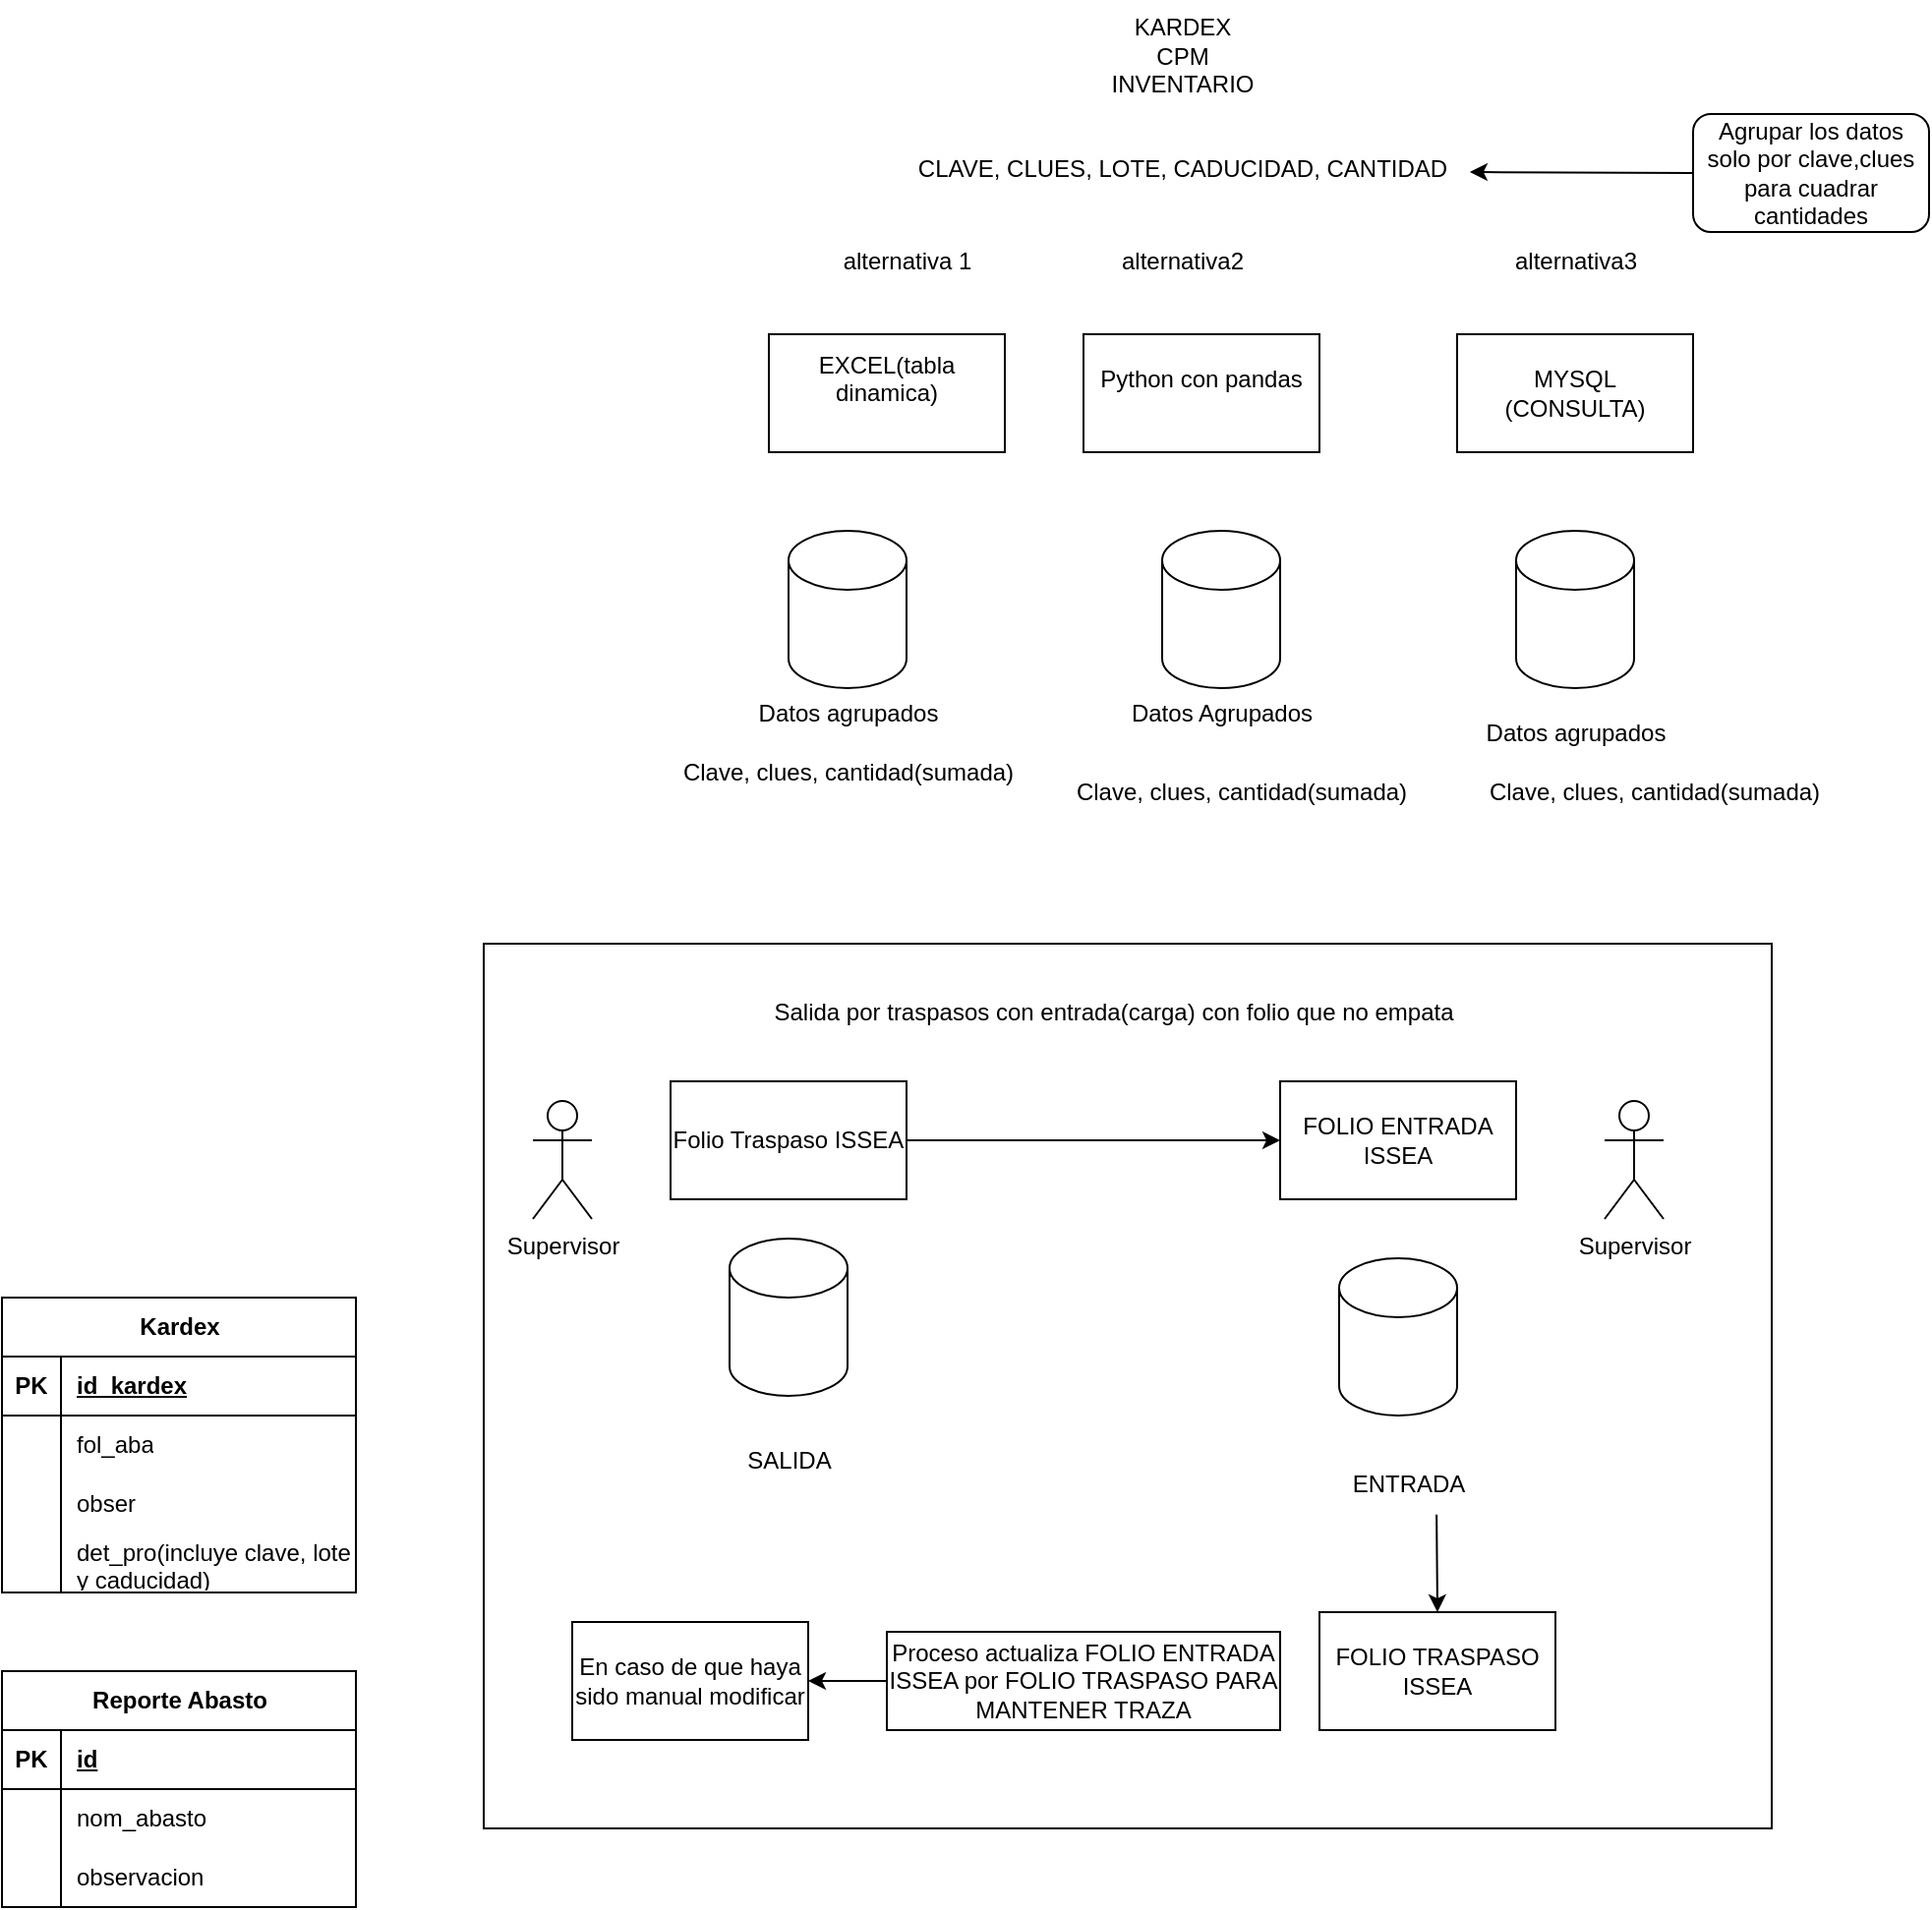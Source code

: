 <mxfile version="26.1.1">
  <diagram name="Página-1" id="k7U1tm6xe3xZ00xfb6se">
    <mxGraphModel dx="2183" dy="1720" grid="1" gridSize="10" guides="1" tooltips="1" connect="1" arrows="1" fold="1" page="1" pageScale="1" pageWidth="827" pageHeight="1169" math="0" shadow="0">
      <root>
        <mxCell id="0" />
        <mxCell id="1" parent="0" />
        <mxCell id="RpuAzim3Sx4dqrJFKpes-33" value="" style="rounded=0;whiteSpace=wrap;html=1;" vertex="1" parent="1">
          <mxGeometry x="-5" y="470" width="655" height="450" as="geometry" />
        </mxCell>
        <mxCell id="RpuAzim3Sx4dqrJFKpes-1" value="EXCEL(tabla dinamica)&lt;div&gt;&lt;br&gt;&lt;/div&gt;" style="rounded=0;whiteSpace=wrap;html=1;" vertex="1" parent="1">
          <mxGeometry x="140" y="160" width="120" height="60" as="geometry" />
        </mxCell>
        <mxCell id="RpuAzim3Sx4dqrJFKpes-2" value="" style="shape=cylinder3;whiteSpace=wrap;html=1;boundedLbl=1;backgroundOutline=1;size=15;" vertex="1" parent="1">
          <mxGeometry x="150" y="260" width="60" height="80" as="geometry" />
        </mxCell>
        <mxCell id="RpuAzim3Sx4dqrJFKpes-3" value="Python con pandas&lt;div&gt;&lt;br&gt;&lt;/div&gt;" style="rounded=0;whiteSpace=wrap;html=1;" vertex="1" parent="1">
          <mxGeometry x="300" y="160" width="120" height="60" as="geometry" />
        </mxCell>
        <mxCell id="RpuAzim3Sx4dqrJFKpes-4" value="" style="shape=cylinder3;whiteSpace=wrap;html=1;boundedLbl=1;backgroundOutline=1;size=15;" vertex="1" parent="1">
          <mxGeometry x="340" y="260" width="60" height="80" as="geometry" />
        </mxCell>
        <mxCell id="RpuAzim3Sx4dqrJFKpes-5" value="MYSQL&lt;div&gt;(CONSULTA)&lt;/div&gt;" style="rounded=0;whiteSpace=wrap;html=1;" vertex="1" parent="1">
          <mxGeometry x="490" y="160" width="120" height="60" as="geometry" />
        </mxCell>
        <mxCell id="RpuAzim3Sx4dqrJFKpes-8" value="" style="shape=cylinder3;whiteSpace=wrap;html=1;boundedLbl=1;backgroundOutline=1;size=15;" vertex="1" parent="1">
          <mxGeometry x="520" y="260" width="60" height="80" as="geometry" />
        </mxCell>
        <mxCell id="RpuAzim3Sx4dqrJFKpes-9" value="KARDEX&lt;div&gt;CPM&lt;/div&gt;&lt;div&gt;INVENTARIO&lt;/div&gt;&lt;div&gt;&lt;br&gt;&lt;/div&gt;&lt;div&gt;&lt;br&gt;&lt;/div&gt;&lt;div&gt;CLAVE, CLUES, LOTE, CADUCIDAD, CANTIDAD&lt;/div&gt;" style="text;html=1;align=center;verticalAlign=middle;resizable=0;points=[];autosize=1;strokeColor=none;fillColor=none;" vertex="1" parent="1">
          <mxGeometry x="205" y="-10" width="290" height="100" as="geometry" />
        </mxCell>
        <mxCell id="RpuAzim3Sx4dqrJFKpes-10" value="alternativa 1" style="text;html=1;align=center;verticalAlign=middle;resizable=0;points=[];autosize=1;strokeColor=none;fillColor=none;" vertex="1" parent="1">
          <mxGeometry x="165" y="108" width="90" height="30" as="geometry" />
        </mxCell>
        <mxCell id="RpuAzim3Sx4dqrJFKpes-11" value="alternativa2" style="text;html=1;align=center;verticalAlign=middle;resizable=0;points=[];autosize=1;strokeColor=none;fillColor=none;" vertex="1" parent="1">
          <mxGeometry x="305" y="108" width="90" height="30" as="geometry" />
        </mxCell>
        <mxCell id="RpuAzim3Sx4dqrJFKpes-12" value="alternativa3" style="text;html=1;align=center;verticalAlign=middle;resizable=0;points=[];autosize=1;strokeColor=none;fillColor=none;" vertex="1" parent="1">
          <mxGeometry x="505" y="108" width="90" height="30" as="geometry" />
        </mxCell>
        <mxCell id="RpuAzim3Sx4dqrJFKpes-13" value="Agrupar los datos solo por clave,clues para cuadrar cantidades" style="rounded=1;whiteSpace=wrap;html=1;" vertex="1" parent="1">
          <mxGeometry x="610" y="48" width="120" height="60" as="geometry" />
        </mxCell>
        <mxCell id="RpuAzim3Sx4dqrJFKpes-14" value="" style="endArrow=classic;html=1;rounded=0;entryX=1.005;entryY=0.875;entryDx=0;entryDy=0;entryPerimeter=0;exitX=0;exitY=0.5;exitDx=0;exitDy=0;" edge="1" parent="1" source="RpuAzim3Sx4dqrJFKpes-13" target="RpuAzim3Sx4dqrJFKpes-9">
          <mxGeometry width="50" height="50" relative="1" as="geometry">
            <mxPoint x="430" y="140" as="sourcePoint" />
            <mxPoint x="480" y="90" as="targetPoint" />
          </mxGeometry>
        </mxCell>
        <mxCell id="RpuAzim3Sx4dqrJFKpes-15" value="Datos agrupados" style="text;html=1;align=center;verticalAlign=middle;resizable=0;points=[];autosize=1;strokeColor=none;fillColor=none;" vertex="1" parent="1">
          <mxGeometry x="125" y="338" width="110" height="30" as="geometry" />
        </mxCell>
        <mxCell id="RpuAzim3Sx4dqrJFKpes-16" value="Datos Agrupados" style="text;html=1;align=center;verticalAlign=middle;resizable=0;points=[];autosize=1;strokeColor=none;fillColor=none;" vertex="1" parent="1">
          <mxGeometry x="310" y="338" width="120" height="30" as="geometry" />
        </mxCell>
        <mxCell id="RpuAzim3Sx4dqrJFKpes-17" value="Datos agrupados" style="text;html=1;align=center;verticalAlign=middle;resizable=0;points=[];autosize=1;strokeColor=none;fillColor=none;" vertex="1" parent="1">
          <mxGeometry x="495" y="348" width="110" height="30" as="geometry" />
        </mxCell>
        <mxCell id="RpuAzim3Sx4dqrJFKpes-20" value="Clave, clues, cantidad(sumada)" style="text;html=1;align=center;verticalAlign=middle;resizable=0;points=[];autosize=1;strokeColor=none;fillColor=none;" vertex="1" parent="1">
          <mxGeometry x="85" y="368" width="190" height="30" as="geometry" />
        </mxCell>
        <mxCell id="RpuAzim3Sx4dqrJFKpes-21" value="Clave, clues, cantidad(sumada)" style="text;html=1;align=center;verticalAlign=middle;resizable=0;points=[];autosize=1;strokeColor=none;fillColor=none;" vertex="1" parent="1">
          <mxGeometry x="495" y="378" width="190" height="30" as="geometry" />
        </mxCell>
        <mxCell id="RpuAzim3Sx4dqrJFKpes-22" value="Clave, clues, cantidad(sumada)" style="text;html=1;align=center;verticalAlign=middle;resizable=0;points=[];autosize=1;strokeColor=none;fillColor=none;" vertex="1" parent="1">
          <mxGeometry x="285" y="378" width="190" height="30" as="geometry" />
        </mxCell>
        <mxCell id="RpuAzim3Sx4dqrJFKpes-31" style="edgeStyle=orthogonalEdgeStyle;rounded=0;orthogonalLoop=1;jettySize=auto;html=1;exitX=1;exitY=0.5;exitDx=0;exitDy=0;" edge="1" parent="1" source="RpuAzim3Sx4dqrJFKpes-23" target="RpuAzim3Sx4dqrJFKpes-27">
          <mxGeometry relative="1" as="geometry" />
        </mxCell>
        <mxCell id="RpuAzim3Sx4dqrJFKpes-23" value="Folio Traspaso ISSEA" style="rounded=0;whiteSpace=wrap;html=1;" vertex="1" parent="1">
          <mxGeometry x="90" y="540" width="120" height="60" as="geometry" />
        </mxCell>
        <mxCell id="RpuAzim3Sx4dqrJFKpes-24" value="" style="shape=cylinder3;whiteSpace=wrap;html=1;boundedLbl=1;backgroundOutline=1;size=15;" vertex="1" parent="1">
          <mxGeometry x="120" y="620" width="60" height="80" as="geometry" />
        </mxCell>
        <mxCell id="RpuAzim3Sx4dqrJFKpes-25" value="SALIDA" style="text;html=1;align=center;verticalAlign=middle;resizable=0;points=[];autosize=1;strokeColor=none;fillColor=none;" vertex="1" parent="1">
          <mxGeometry x="115" y="718" width="70" height="30" as="geometry" />
        </mxCell>
        <mxCell id="RpuAzim3Sx4dqrJFKpes-26" value="Salida por traspasos con entrada(carga) con folio que no empata" style="text;html=1;align=center;verticalAlign=middle;resizable=0;points=[];autosize=1;strokeColor=none;fillColor=none;" vertex="1" parent="1">
          <mxGeometry x="130" y="490" width="370" height="30" as="geometry" />
        </mxCell>
        <mxCell id="RpuAzim3Sx4dqrJFKpes-27" value="FOLIO ENTRADA ISSEA" style="rounded=0;whiteSpace=wrap;html=1;" vertex="1" parent="1">
          <mxGeometry x="400" y="540" width="120" height="60" as="geometry" />
        </mxCell>
        <mxCell id="RpuAzim3Sx4dqrJFKpes-28" value="" style="shape=cylinder3;whiteSpace=wrap;html=1;boundedLbl=1;backgroundOutline=1;size=15;" vertex="1" parent="1">
          <mxGeometry x="430" y="630" width="60" height="80" as="geometry" />
        </mxCell>
        <mxCell id="RpuAzim3Sx4dqrJFKpes-29" value="ENTRADA" style="text;html=1;align=center;verticalAlign=middle;resizable=0;points=[];autosize=1;strokeColor=none;fillColor=none;" vertex="1" parent="1">
          <mxGeometry x="425" y="730" width="80" height="30" as="geometry" />
        </mxCell>
        <mxCell id="RpuAzim3Sx4dqrJFKpes-30" value="Supervisor" style="shape=umlActor;verticalLabelPosition=bottom;verticalAlign=top;html=1;outlineConnect=0;" vertex="1" parent="1">
          <mxGeometry x="20" y="550" width="30" height="60" as="geometry" />
        </mxCell>
        <mxCell id="RpuAzim3Sx4dqrJFKpes-32" value="Supervisor" style="shape=umlActor;verticalLabelPosition=bottom;verticalAlign=top;html=1;outlineConnect=0;" vertex="1" parent="1">
          <mxGeometry x="565" y="550" width="30" height="60" as="geometry" />
        </mxCell>
        <mxCell id="RpuAzim3Sx4dqrJFKpes-38" value="" style="edgeStyle=orthogonalEdgeStyle;rounded=0;orthogonalLoop=1;jettySize=auto;html=1;" edge="1" parent="1" source="RpuAzim3Sx4dqrJFKpes-34" target="RpuAzim3Sx4dqrJFKpes-37">
          <mxGeometry relative="1" as="geometry" />
        </mxCell>
        <mxCell id="RpuAzim3Sx4dqrJFKpes-34" value="Proceso actualiza FOLIO ENTRADA ISSEA por FOLIO TRASPASO PARA MANTENER TRAZA" style="rounded=0;whiteSpace=wrap;html=1;" vertex="1" parent="1">
          <mxGeometry x="200" y="820" width="200" height="50" as="geometry" />
        </mxCell>
        <mxCell id="RpuAzim3Sx4dqrJFKpes-35" value="FOLIO TRASPASO ISSEA" style="rounded=0;whiteSpace=wrap;html=1;" vertex="1" parent="1">
          <mxGeometry x="420" y="810" width="120" height="60" as="geometry" />
        </mxCell>
        <mxCell id="RpuAzim3Sx4dqrJFKpes-36" value="" style="endArrow=classic;html=1;rounded=0;entryX=0.5;entryY=0;entryDx=0;entryDy=0;exitX=0.682;exitY=1.014;exitDx=0;exitDy=0;exitPerimeter=0;" edge="1" parent="1" source="RpuAzim3Sx4dqrJFKpes-29" target="RpuAzim3Sx4dqrJFKpes-35">
          <mxGeometry width="50" height="50" relative="1" as="geometry">
            <mxPoint x="390" y="820" as="sourcePoint" />
            <mxPoint x="440" y="770" as="targetPoint" />
          </mxGeometry>
        </mxCell>
        <mxCell id="RpuAzim3Sx4dqrJFKpes-37" value="En caso de que haya sido manual modificar" style="whiteSpace=wrap;html=1;rounded=0;" vertex="1" parent="1">
          <mxGeometry x="40" y="815" width="120" height="60" as="geometry" />
        </mxCell>
        <mxCell id="RpuAzim3Sx4dqrJFKpes-40" value="Kardex" style="shape=table;startSize=30;container=1;collapsible=1;childLayout=tableLayout;fixedRows=1;rowLines=0;fontStyle=1;align=center;resizeLast=1;html=1;" vertex="1" parent="1">
          <mxGeometry x="-250" y="650" width="180" height="150" as="geometry" />
        </mxCell>
        <mxCell id="RpuAzim3Sx4dqrJFKpes-41" value="" style="shape=tableRow;horizontal=0;startSize=0;swimlaneHead=0;swimlaneBody=0;fillColor=none;collapsible=0;dropTarget=0;points=[[0,0.5],[1,0.5]];portConstraint=eastwest;top=0;left=0;right=0;bottom=1;" vertex="1" parent="RpuAzim3Sx4dqrJFKpes-40">
          <mxGeometry y="30" width="180" height="30" as="geometry" />
        </mxCell>
        <mxCell id="RpuAzim3Sx4dqrJFKpes-42" value="PK" style="shape=partialRectangle;connectable=0;fillColor=none;top=0;left=0;bottom=0;right=0;fontStyle=1;overflow=hidden;whiteSpace=wrap;html=1;" vertex="1" parent="RpuAzim3Sx4dqrJFKpes-41">
          <mxGeometry width="30" height="30" as="geometry">
            <mxRectangle width="30" height="30" as="alternateBounds" />
          </mxGeometry>
        </mxCell>
        <mxCell id="RpuAzim3Sx4dqrJFKpes-43" value="id_kardex" style="shape=partialRectangle;connectable=0;fillColor=none;top=0;left=0;bottom=0;right=0;align=left;spacingLeft=6;fontStyle=5;overflow=hidden;whiteSpace=wrap;html=1;" vertex="1" parent="RpuAzim3Sx4dqrJFKpes-41">
          <mxGeometry x="30" width="150" height="30" as="geometry">
            <mxRectangle width="150" height="30" as="alternateBounds" />
          </mxGeometry>
        </mxCell>
        <mxCell id="RpuAzim3Sx4dqrJFKpes-44" value="" style="shape=tableRow;horizontal=0;startSize=0;swimlaneHead=0;swimlaneBody=0;fillColor=none;collapsible=0;dropTarget=0;points=[[0,0.5],[1,0.5]];portConstraint=eastwest;top=0;left=0;right=0;bottom=0;" vertex="1" parent="RpuAzim3Sx4dqrJFKpes-40">
          <mxGeometry y="60" width="180" height="30" as="geometry" />
        </mxCell>
        <mxCell id="RpuAzim3Sx4dqrJFKpes-45" value="" style="shape=partialRectangle;connectable=0;fillColor=none;top=0;left=0;bottom=0;right=0;editable=1;overflow=hidden;whiteSpace=wrap;html=1;" vertex="1" parent="RpuAzim3Sx4dqrJFKpes-44">
          <mxGeometry width="30" height="30" as="geometry">
            <mxRectangle width="30" height="30" as="alternateBounds" />
          </mxGeometry>
        </mxCell>
        <mxCell id="RpuAzim3Sx4dqrJFKpes-46" value="fol_aba" style="shape=partialRectangle;connectable=0;fillColor=none;top=0;left=0;bottom=0;right=0;align=left;spacingLeft=6;overflow=hidden;whiteSpace=wrap;html=1;" vertex="1" parent="RpuAzim3Sx4dqrJFKpes-44">
          <mxGeometry x="30" width="150" height="30" as="geometry">
            <mxRectangle width="150" height="30" as="alternateBounds" />
          </mxGeometry>
        </mxCell>
        <mxCell id="RpuAzim3Sx4dqrJFKpes-47" value="" style="shape=tableRow;horizontal=0;startSize=0;swimlaneHead=0;swimlaneBody=0;fillColor=none;collapsible=0;dropTarget=0;points=[[0,0.5],[1,0.5]];portConstraint=eastwest;top=0;left=0;right=0;bottom=0;" vertex="1" parent="RpuAzim3Sx4dqrJFKpes-40">
          <mxGeometry y="90" width="180" height="30" as="geometry" />
        </mxCell>
        <mxCell id="RpuAzim3Sx4dqrJFKpes-48" value="" style="shape=partialRectangle;connectable=0;fillColor=none;top=0;left=0;bottom=0;right=0;editable=1;overflow=hidden;whiteSpace=wrap;html=1;" vertex="1" parent="RpuAzim3Sx4dqrJFKpes-47">
          <mxGeometry width="30" height="30" as="geometry">
            <mxRectangle width="30" height="30" as="alternateBounds" />
          </mxGeometry>
        </mxCell>
        <mxCell id="RpuAzim3Sx4dqrJFKpes-49" value="obser" style="shape=partialRectangle;connectable=0;fillColor=none;top=0;left=0;bottom=0;right=0;align=left;spacingLeft=6;overflow=hidden;whiteSpace=wrap;html=1;" vertex="1" parent="RpuAzim3Sx4dqrJFKpes-47">
          <mxGeometry x="30" width="150" height="30" as="geometry">
            <mxRectangle width="150" height="30" as="alternateBounds" />
          </mxGeometry>
        </mxCell>
        <mxCell id="RpuAzim3Sx4dqrJFKpes-50" value="" style="shape=tableRow;horizontal=0;startSize=0;swimlaneHead=0;swimlaneBody=0;fillColor=none;collapsible=0;dropTarget=0;points=[[0,0.5],[1,0.5]];portConstraint=eastwest;top=0;left=0;right=0;bottom=0;" vertex="1" parent="RpuAzim3Sx4dqrJFKpes-40">
          <mxGeometry y="120" width="180" height="30" as="geometry" />
        </mxCell>
        <mxCell id="RpuAzim3Sx4dqrJFKpes-51" value="" style="shape=partialRectangle;connectable=0;fillColor=none;top=0;left=0;bottom=0;right=0;editable=1;overflow=hidden;whiteSpace=wrap;html=1;" vertex="1" parent="RpuAzim3Sx4dqrJFKpes-50">
          <mxGeometry width="30" height="30" as="geometry">
            <mxRectangle width="30" height="30" as="alternateBounds" />
          </mxGeometry>
        </mxCell>
        <mxCell id="RpuAzim3Sx4dqrJFKpes-52" value="det_pro(incluye clave, lote y caducidad)" style="shape=partialRectangle;connectable=0;fillColor=none;top=0;left=0;bottom=0;right=0;align=left;spacingLeft=6;overflow=hidden;whiteSpace=wrap;html=1;" vertex="1" parent="RpuAzim3Sx4dqrJFKpes-50">
          <mxGeometry x="30" width="150" height="30" as="geometry">
            <mxRectangle width="150" height="30" as="alternateBounds" />
          </mxGeometry>
        </mxCell>
        <mxCell id="RpuAzim3Sx4dqrJFKpes-53" value="Reporte Abasto" style="shape=table;startSize=30;container=1;collapsible=1;childLayout=tableLayout;fixedRows=1;rowLines=0;fontStyle=1;align=center;resizeLast=1;html=1;" vertex="1" parent="1">
          <mxGeometry x="-250" y="840" width="180" height="120" as="geometry" />
        </mxCell>
        <mxCell id="RpuAzim3Sx4dqrJFKpes-54" value="" style="shape=tableRow;horizontal=0;startSize=0;swimlaneHead=0;swimlaneBody=0;fillColor=none;collapsible=0;dropTarget=0;points=[[0,0.5],[1,0.5]];portConstraint=eastwest;top=0;left=0;right=0;bottom=1;" vertex="1" parent="RpuAzim3Sx4dqrJFKpes-53">
          <mxGeometry y="30" width="180" height="30" as="geometry" />
        </mxCell>
        <mxCell id="RpuAzim3Sx4dqrJFKpes-55" value="PK" style="shape=partialRectangle;connectable=0;fillColor=none;top=0;left=0;bottom=0;right=0;fontStyle=1;overflow=hidden;whiteSpace=wrap;html=1;" vertex="1" parent="RpuAzim3Sx4dqrJFKpes-54">
          <mxGeometry width="30" height="30" as="geometry">
            <mxRectangle width="30" height="30" as="alternateBounds" />
          </mxGeometry>
        </mxCell>
        <mxCell id="RpuAzim3Sx4dqrJFKpes-56" value="id" style="shape=partialRectangle;connectable=0;fillColor=none;top=0;left=0;bottom=0;right=0;align=left;spacingLeft=6;fontStyle=5;overflow=hidden;whiteSpace=wrap;html=1;" vertex="1" parent="RpuAzim3Sx4dqrJFKpes-54">
          <mxGeometry x="30" width="150" height="30" as="geometry">
            <mxRectangle width="150" height="30" as="alternateBounds" />
          </mxGeometry>
        </mxCell>
        <mxCell id="RpuAzim3Sx4dqrJFKpes-57" value="" style="shape=tableRow;horizontal=0;startSize=0;swimlaneHead=0;swimlaneBody=0;fillColor=none;collapsible=0;dropTarget=0;points=[[0,0.5],[1,0.5]];portConstraint=eastwest;top=0;left=0;right=0;bottom=0;" vertex="1" parent="RpuAzim3Sx4dqrJFKpes-53">
          <mxGeometry y="60" width="180" height="30" as="geometry" />
        </mxCell>
        <mxCell id="RpuAzim3Sx4dqrJFKpes-58" value="" style="shape=partialRectangle;connectable=0;fillColor=none;top=0;left=0;bottom=0;right=0;editable=1;overflow=hidden;whiteSpace=wrap;html=1;" vertex="1" parent="RpuAzim3Sx4dqrJFKpes-57">
          <mxGeometry width="30" height="30" as="geometry">
            <mxRectangle width="30" height="30" as="alternateBounds" />
          </mxGeometry>
        </mxCell>
        <mxCell id="RpuAzim3Sx4dqrJFKpes-59" value="nom_abasto" style="shape=partialRectangle;connectable=0;fillColor=none;top=0;left=0;bottom=0;right=0;align=left;spacingLeft=6;overflow=hidden;whiteSpace=wrap;html=1;" vertex="1" parent="RpuAzim3Sx4dqrJFKpes-57">
          <mxGeometry x="30" width="150" height="30" as="geometry">
            <mxRectangle width="150" height="30" as="alternateBounds" />
          </mxGeometry>
        </mxCell>
        <mxCell id="RpuAzim3Sx4dqrJFKpes-60" value="" style="shape=tableRow;horizontal=0;startSize=0;swimlaneHead=0;swimlaneBody=0;fillColor=none;collapsible=0;dropTarget=0;points=[[0,0.5],[1,0.5]];portConstraint=eastwest;top=0;left=0;right=0;bottom=0;" vertex="1" parent="RpuAzim3Sx4dqrJFKpes-53">
          <mxGeometry y="90" width="180" height="30" as="geometry" />
        </mxCell>
        <mxCell id="RpuAzim3Sx4dqrJFKpes-61" value="" style="shape=partialRectangle;connectable=0;fillColor=none;top=0;left=0;bottom=0;right=0;editable=1;overflow=hidden;whiteSpace=wrap;html=1;" vertex="1" parent="RpuAzim3Sx4dqrJFKpes-60">
          <mxGeometry width="30" height="30" as="geometry">
            <mxRectangle width="30" height="30" as="alternateBounds" />
          </mxGeometry>
        </mxCell>
        <mxCell id="RpuAzim3Sx4dqrJFKpes-62" value="observacion" style="shape=partialRectangle;connectable=0;fillColor=none;top=0;left=0;bottom=0;right=0;align=left;spacingLeft=6;overflow=hidden;whiteSpace=wrap;html=1;" vertex="1" parent="RpuAzim3Sx4dqrJFKpes-60">
          <mxGeometry x="30" width="150" height="30" as="geometry">
            <mxRectangle width="150" height="30" as="alternateBounds" />
          </mxGeometry>
        </mxCell>
      </root>
    </mxGraphModel>
  </diagram>
</mxfile>
